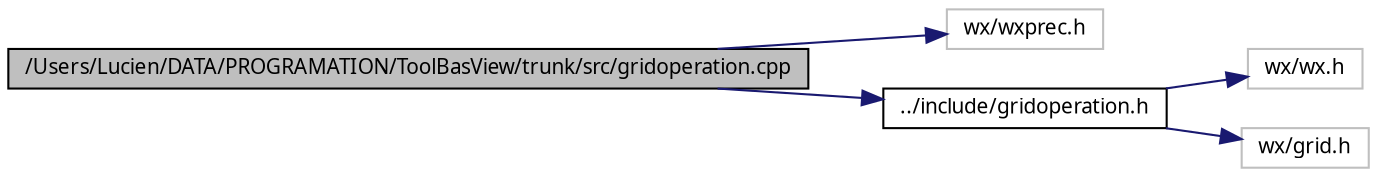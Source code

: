 digraph G
{
  edge [fontname="FreeSans.ttf",fontsize=10,labelfontname="FreeSans.ttf",labelfontsize=10];
  node [fontname="FreeSans.ttf",fontsize=10,shape=record];
  rankdir=LR;
  Node1 [label="/Users/Lucien/DATA/PROGRAMATION/ToolBasView/trunk/src/gridoperation.cpp",height=0.2,width=0.4,color="black", fillcolor="grey75", style="filled" fontcolor="black"];
  Node1 -> Node2 [color="midnightblue",fontsize=10,style="solid"];
  Node2 [label="wx/wxprec.h",height=0.2,width=0.4,color="grey75", fillcolor="white", style="filled"];
  Node1 -> Node3 [color="midnightblue",fontsize=10,style="solid"];
  Node3 [label="../include/gridoperation.h",height=0.2,width=0.4,color="black", fillcolor="white", style="filled",URL="$gridoperation_8h.html"];
  Node3 -> Node4 [color="midnightblue",fontsize=10,style="solid"];
  Node4 [label="wx/wx.h",height=0.2,width=0.4,color="grey75", fillcolor="white", style="filled"];
  Node3 -> Node5 [color="midnightblue",fontsize=10,style="solid"];
  Node5 [label="wx/grid.h",height=0.2,width=0.4,color="grey75", fillcolor="white", style="filled"];
}

